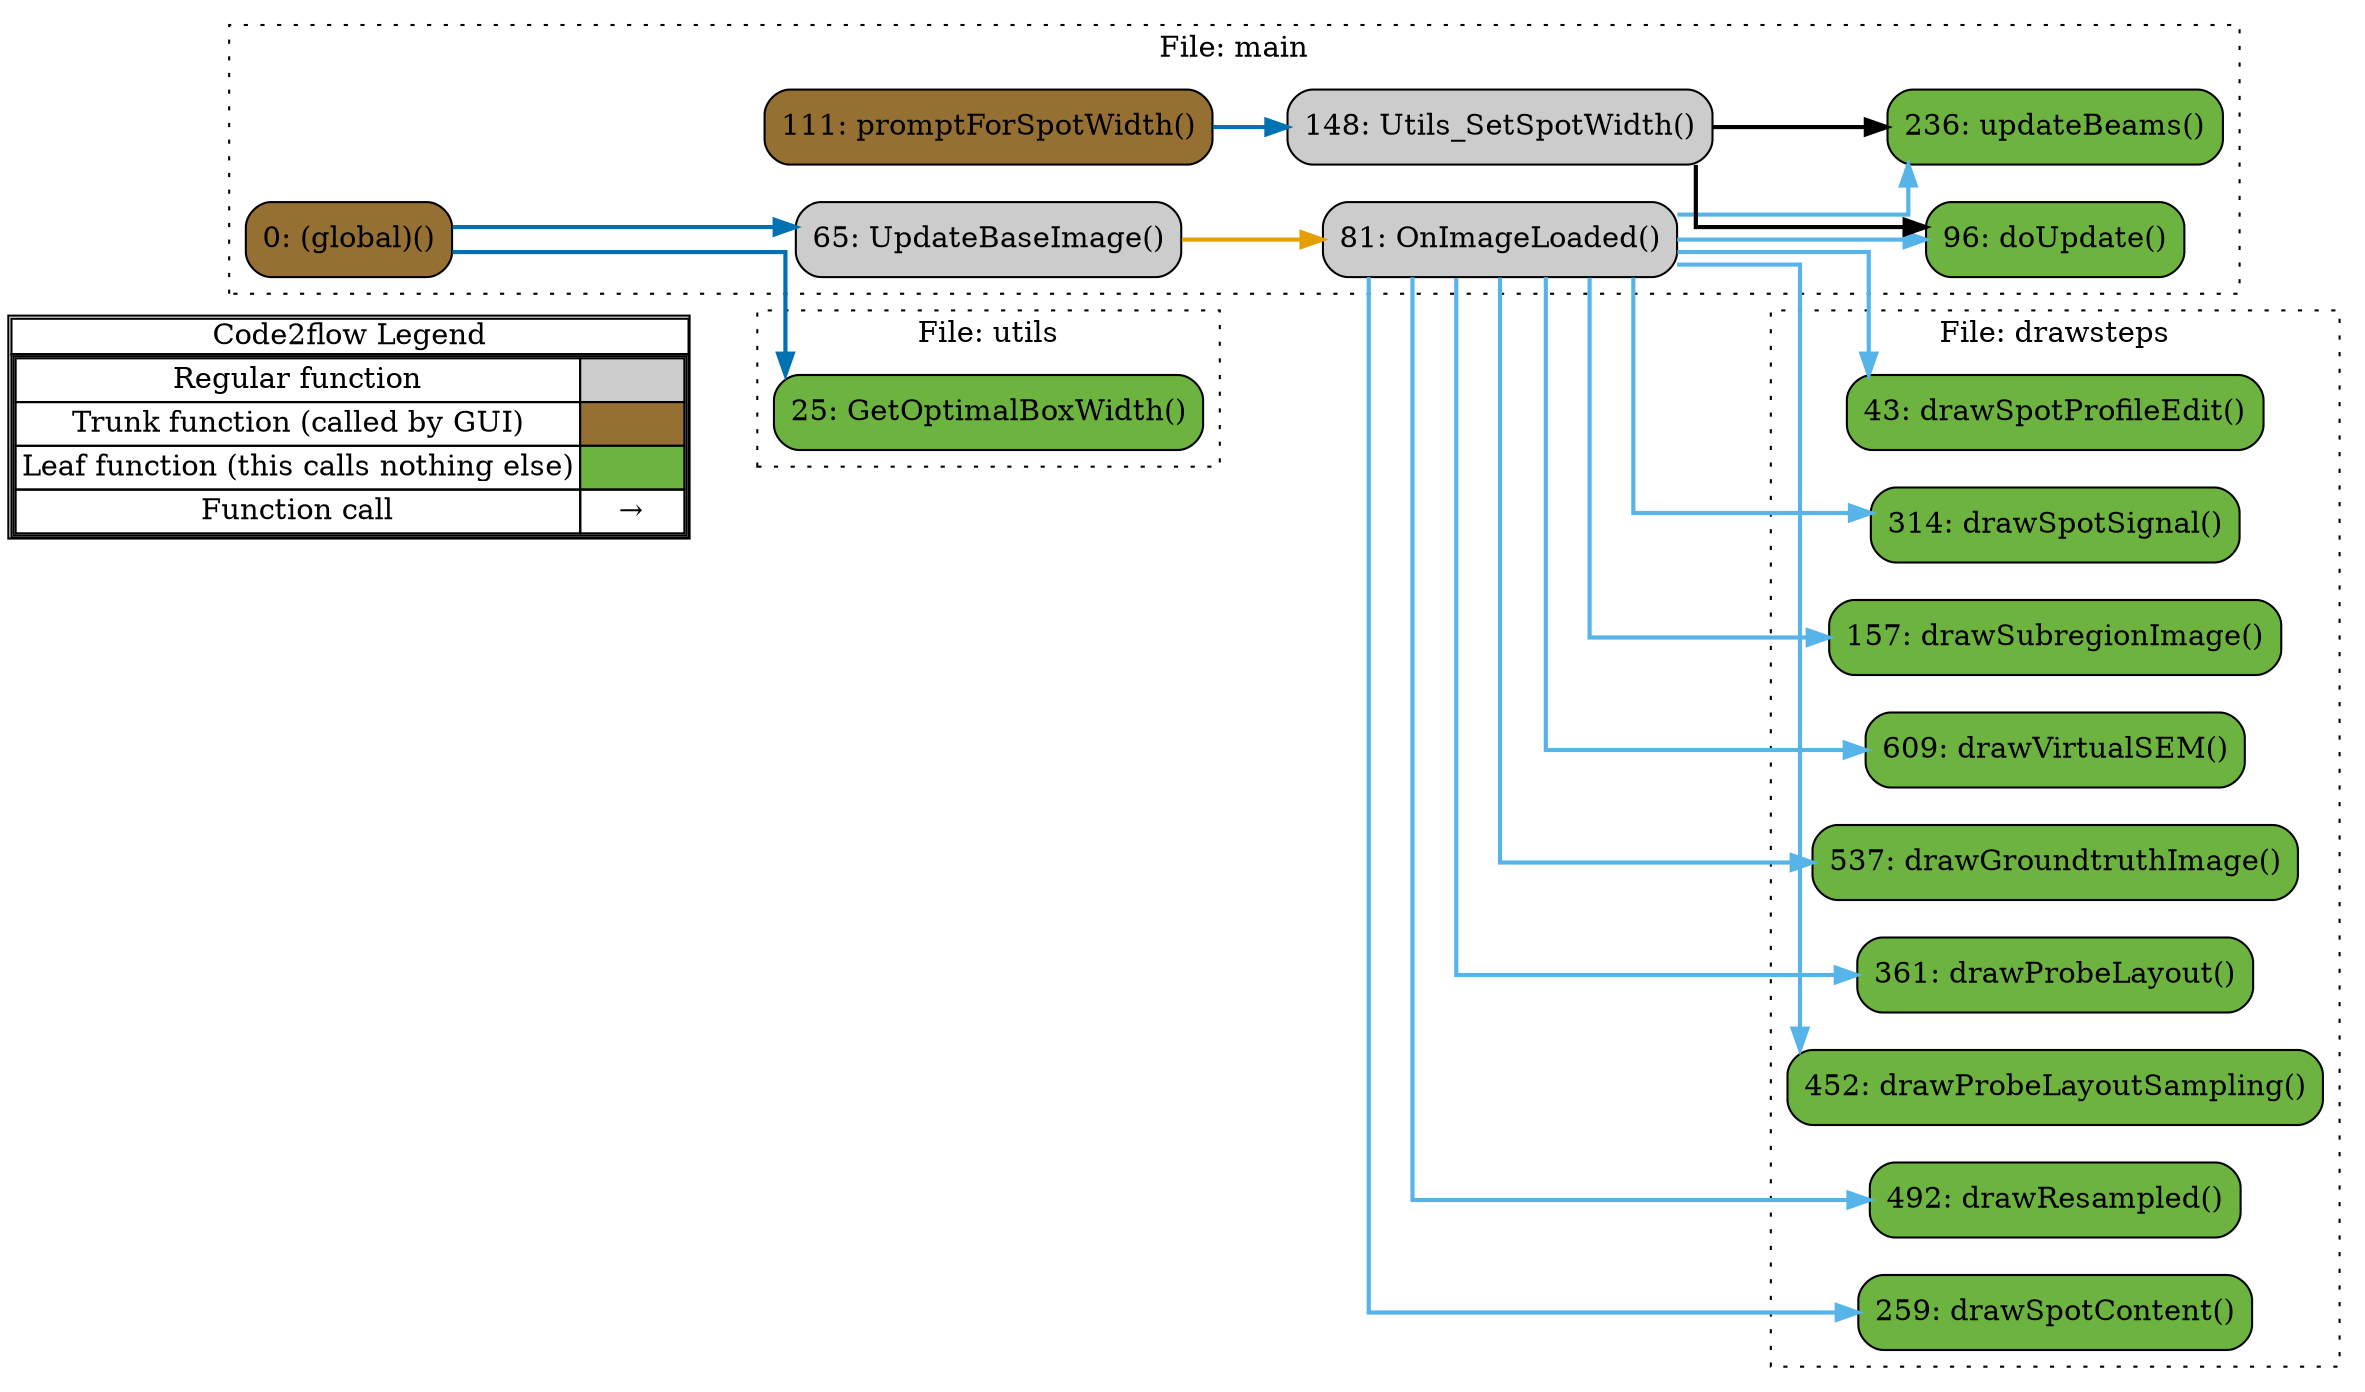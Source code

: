 digraph G {
concentrate=true;
splines="ortho";
rankdir="LR";
subgraph legend{
    rank = min;
    label = "legend";
    Legend [shape=none, margin=0, label = <
        <table cellspacing="0" cellpadding="0" border="1"><tr><td>Code2flow Legend</td></tr><tr><td>
        <table cellspacing="0">
        <tr><td>Regular function</td><td width="50px" bgcolor='#cccccc'></td></tr>
        <tr><td>Trunk function (called by GUI)</td><td bgcolor='#966F33'></td></tr>
        <tr><td>Leaf function (this calls nothing else)</td><td bgcolor='#6db33f'></td></tr>
        <tr><td>Function call</td><td><font color='black'>&#8594;</font></td></tr>
        </table></td></tr></table>
        >];
}node_ef5fe8e1 [label="537: drawGroundtruthImage()" name="drawsteps::drawGroundtruthImage" shape="rect" style="rounded,filled" fillcolor="#6db33f" ];
node_49cf3752 [label="361: drawProbeLayout()" name="drawsteps::drawProbeLayout" shape="rect" style="rounded,filled" fillcolor="#6db33f" ];
node_5d1b0747 [label="452: drawProbeLayoutSampling()" name="drawsteps::drawProbeLayoutSampling" shape="rect" style="rounded,filled" fillcolor="#6db33f" ];
node_5ef3a7c3 [label="492: drawResampled()" name="drawsteps::drawResampled" shape="rect" style="rounded,filled" fillcolor="#6db33f" ];
node_9639829e [label="259: drawSpotContent()" name="drawsteps::drawSpotContent" shape="rect" style="rounded,filled" fillcolor="#6db33f" ];
node_7ec115d6 [label="43: drawSpotProfileEdit()" name="drawsteps::drawSpotProfileEdit" shape="rect" style="rounded,filled" fillcolor="#6db33f" ];
node_a3d0a548 [label="314: drawSpotSignal()" name="drawsteps::drawSpotSignal" shape="rect" style="rounded,filled" fillcolor="#6db33f" ];
node_0c58ec84 [label="157: drawSubregionImage()" name="drawsteps::drawSubregionImage" shape="rect" style="rounded,filled" fillcolor="#6db33f" ];
node_7ad68c64 [label="609: drawVirtualSEM()" name="drawsteps::drawVirtualSEM" shape="rect" style="rounded,filled" fillcolor="#6db33f" ];
node_f29280ed [label="0: (global)()" name="main::(global)" shape="rect" style="rounded,filled" fillcolor="#966F33" ];
node_98f50322 [label="81: OnImageLoaded()" name="main::OnImageLoaded" shape="rect" style="rounded,filled" fillcolor="#cccccc" ];
node_9851a479 [label="65: UpdateBaseImage()" name="main::UpdateBaseImage" shape="rect" style="rounded,filled" fillcolor="#cccccc" ];
node_c8fc09f0 [label="148: Utils_SetSpotWidth()" name="main::Utils_SetSpotWidth" shape="rect" style="rounded,filled" fillcolor="#cccccc" ];
node_dbf131f2 [label="96: doUpdate()" name="main::doUpdate" shape="rect" style="rounded,filled" fillcolor="#6db33f" ];
node_bf247aa5 [label="111: promptForSpotWidth()" name="main::promptForSpotWidth" shape="rect" style="rounded,filled" fillcolor="#966F33" ];
node_3b2d344c [label="236: updateBeams()" name="main::updateBeams" shape="rect" style="rounded,filled" fillcolor="#6db33f" ];
node_6bd75093 [label="25: GetOptimalBoxWidth()" name="utils::GetOptimalBoxWidth" shape="rect" style="rounded,filled" fillcolor="#6db33f" ];
node_f29280ed -> node_9851a479 [color="#0072B2" penwidth="2"];
node_f29280ed -> node_6bd75093 [color="#0072B2" penwidth="2"];
node_98f50322 -> node_ef5fe8e1 [color="#56B4E9" penwidth="2"];
node_98f50322 -> node_49cf3752 [color="#56B4E9" penwidth="2"];
node_98f50322 -> node_5d1b0747 [color="#56B4E9" penwidth="2"];
node_98f50322 -> node_5ef3a7c3 [color="#56B4E9" penwidth="2"];
node_98f50322 -> node_9639829e [color="#56B4E9" penwidth="2"];
node_98f50322 -> node_7ec115d6 [color="#56B4E9" penwidth="2"];
node_98f50322 -> node_a3d0a548 [color="#56B4E9" penwidth="2"];
node_98f50322 -> node_0c58ec84 [color="#56B4E9" penwidth="2"];
node_98f50322 -> node_7ad68c64 [color="#56B4E9" penwidth="2"];
node_98f50322 -> node_dbf131f2 [color="#56B4E9" penwidth="2"];
node_98f50322 -> node_dbf131f2 [color="#56B4E9" penwidth="2"];
node_98f50322 -> node_3b2d344c [color="#56B4E9" penwidth="2"];
node_9851a479 -> node_98f50322 [color="#E69F00" penwidth="2"];
node_c8fc09f0 -> node_dbf131f2 [color="#000000" penwidth="2"];
node_c8fc09f0 -> node_3b2d344c [color="#000000" penwidth="2"];
node_bf247aa5 -> node_c8fc09f0 [color="#0072B2" penwidth="2"];
subgraph cluster_1b89611d {
    node_7ec115d6 node_0c58ec84 node_9639829e node_a3d0a548 node_49cf3752 node_5d1b0747 node_5ef3a7c3 node_ef5fe8e1 node_7ad68c64;
    label="File: drawsteps";
    name="drawsteps";
    style="filled";
    graph[style=dotted];
};
subgraph cluster_8d6c9b99 {
    node_9851a479 node_98f50322 node_dbf131f2 node_bf247aa5 node_c8fc09f0 node_3b2d344c node_f29280ed;
    label="File: main";
    name="main";
    style="filled";
    graph[style=dotted];
};
subgraph cluster_bedf5d5a {
    node_6bd75093;
    label="File: utils";
    name="utils";
    style="filled";
    graph[style=dotted];
};
}
